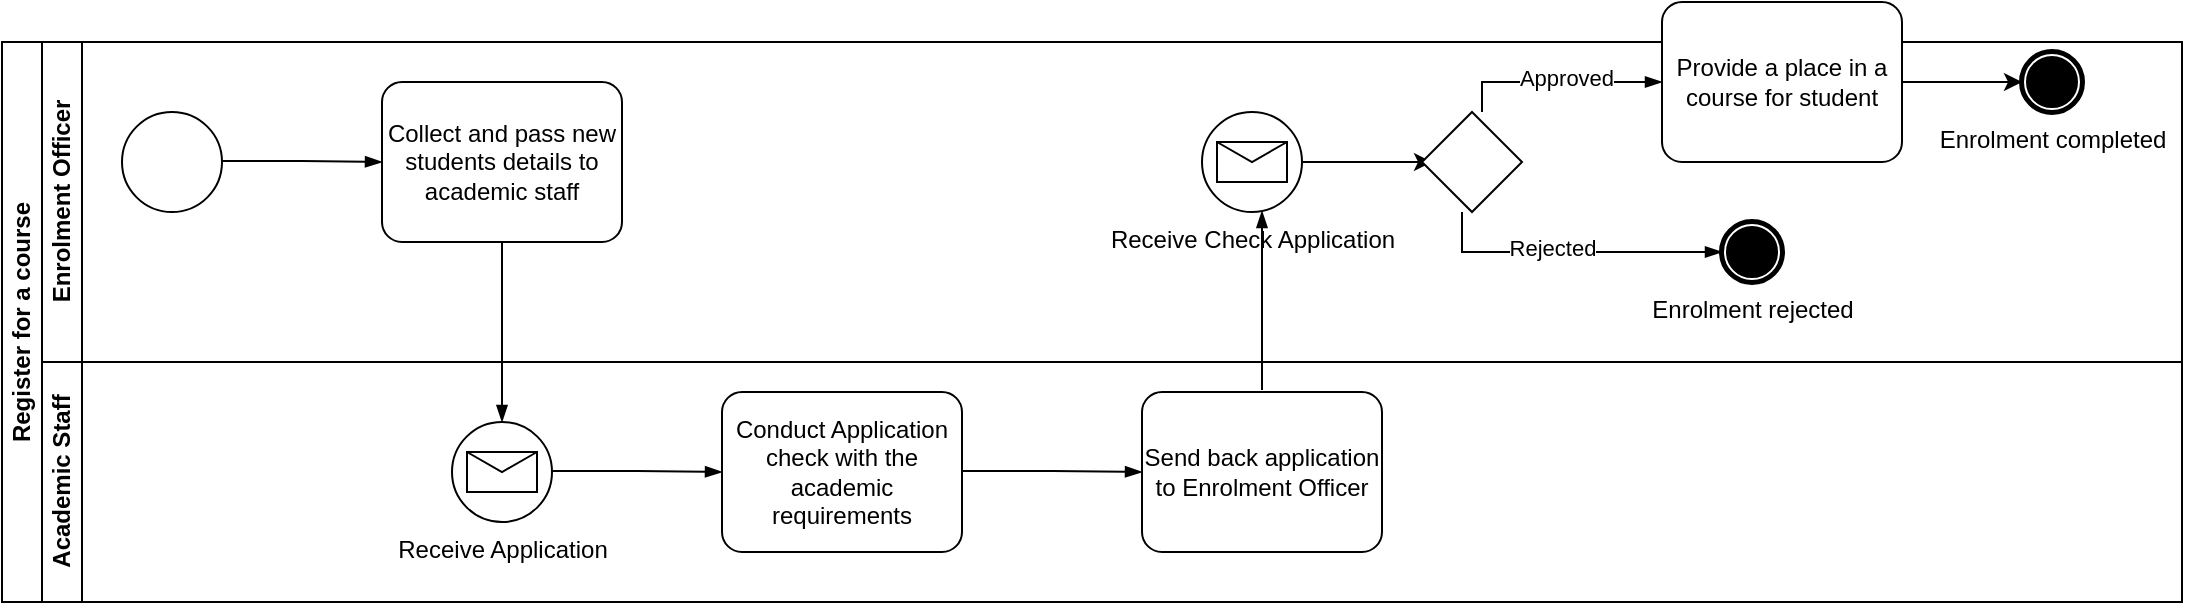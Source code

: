 <mxfile version="21.6.9" type="github">
  <diagram name="Page-1" id="b5bypEWdIg5N2UXeK1TV">
    <mxGraphModel dx="1194" dy="677" grid="1" gridSize="10" guides="1" tooltips="1" connect="1" arrows="1" fold="1" page="1" pageScale="1" pageWidth="850" pageHeight="1100" math="0" shadow="0">
      <root>
        <mxCell id="0" />
        <mxCell id="1" parent="0" />
        <mxCell id="RPeobRCzieZq8TfucSVp-2" value="Register for a course" style="swimlane;html=1;childLayout=stackLayout;resizeParent=1;resizeParentMax=0;horizontal=0;startSize=20;horizontalStack=0;whiteSpace=wrap;" vertex="1" parent="1">
          <mxGeometry x="30" y="240" width="1090" height="280" as="geometry" />
        </mxCell>
        <mxCell id="RPeobRCzieZq8TfucSVp-4" value="Enrolment Officer" style="swimlane;html=1;startSize=20;horizontal=0;" vertex="1" parent="RPeobRCzieZq8TfucSVp-2">
          <mxGeometry x="20" width="1070" height="160" as="geometry" />
        </mxCell>
        <mxCell id="RPeobRCzieZq8TfucSVp-6" value="" style="points=[[0.145,0.145,0],[0.5,0,0],[0.855,0.145,0],[1,0.5,0],[0.855,0.855,0],[0.5,1,0],[0.145,0.855,0],[0,0.5,0]];shape=mxgraph.bpmn.event;html=1;verticalLabelPosition=bottom;labelBackgroundColor=#ffffff;verticalAlign=top;align=center;perimeter=ellipsePerimeter;outlineConnect=0;aspect=fixed;outline=standard;symbol=general;" vertex="1" parent="RPeobRCzieZq8TfucSVp-4">
          <mxGeometry x="40" y="35" width="50" height="50" as="geometry" />
        </mxCell>
        <mxCell id="UXSdumOc7-JlpuawuSYa-10" value="Collect and pass new students details to academic staff" style="points=[[0.25,0,0],[0.5,0,0],[0.75,0,0],[1,0.25,0],[1,0.5,0],[1,0.75,0],[0.75,1,0],[0.5,1,0],[0.25,1,0],[0,0.75,0],[0,0.5,0],[0,0.25,0]];shape=mxgraph.bpmn.task;whiteSpace=wrap;rectStyle=rounded;size=10;html=1;container=1;expand=0;collapsible=0;taskMarker=abstract;" parent="RPeobRCzieZq8TfucSVp-4" vertex="1">
          <mxGeometry x="170" y="20" width="120" height="80" as="geometry" />
        </mxCell>
        <mxCell id="RPeobRCzieZq8TfucSVp-7" value="" style="edgeStyle=elbowEdgeStyle;fontSize=12;html=1;endArrow=blockThin;endFill=1;rounded=0;entryX=0.5;entryY=0;entryDx=0;entryDy=0;entryPerimeter=0;" edge="1" parent="UXSdumOc7-JlpuawuSYa-10" target="RPeobRCzieZq8TfucSVp-9">
          <mxGeometry width="160" relative="1" as="geometry">
            <mxPoint x="60" y="80" as="sourcePoint" />
            <mxPoint x="60" y="130" as="targetPoint" />
          </mxGeometry>
        </mxCell>
        <mxCell id="UXSdumOc7-JlpuawuSYa-11" value="" style="edgeStyle=elbowEdgeStyle;fontSize=12;html=1;endArrow=blockThin;endFill=1;rounded=0;" parent="RPeobRCzieZq8TfucSVp-4" edge="1">
          <mxGeometry width="160" relative="1" as="geometry">
            <mxPoint x="90" y="59.5" as="sourcePoint" />
            <mxPoint x="170" y="60" as="targetPoint" />
          </mxGeometry>
        </mxCell>
        <mxCell id="RPeobRCzieZq8TfucSVp-26" value="" style="edgeStyle=orthogonalEdgeStyle;rounded=0;orthogonalLoop=1;jettySize=auto;html=1;" edge="1" parent="RPeobRCzieZq8TfucSVp-4" source="RPeobRCzieZq8TfucSVp-16">
          <mxGeometry relative="1" as="geometry">
            <mxPoint x="695" y="60" as="targetPoint" />
          </mxGeometry>
        </mxCell>
        <mxCell id="RPeobRCzieZq8TfucSVp-16" value="Receive Check Application" style="points=[[0.145,0.145,0],[0.5,0,0],[0.855,0.145,0],[1,0.5,0],[0.855,0.855,0],[0.5,1,0],[0.145,0.855,0],[0,0.5,0]];shape=mxgraph.bpmn.event;html=1;verticalLabelPosition=bottom;labelBackgroundColor=#ffffff;verticalAlign=top;align=center;perimeter=ellipsePerimeter;outlineConnect=0;aspect=fixed;outline=standard;symbol=message;" vertex="1" parent="RPeobRCzieZq8TfucSVp-4">
          <mxGeometry x="580" y="35" width="50" height="50" as="geometry" />
        </mxCell>
        <mxCell id="RPeobRCzieZq8TfucSVp-29" value="" style="points=[[0.25,0.25,0],[0.5,0,0],[0.75,0.25,0],[1,0.5,0],[0.75,0.75,0],[0.5,1,0],[0.25,0.75,0],[0,0.5,0]];shape=mxgraph.bpmn.gateway2;html=1;verticalLabelPosition=bottom;labelBackgroundColor=#ffffff;verticalAlign=top;align=center;perimeter=rhombusPerimeter;outlineConnect=0;outline=none;symbol=none;" vertex="1" parent="RPeobRCzieZq8TfucSVp-4">
          <mxGeometry x="690" y="35" width="50" height="50" as="geometry" />
        </mxCell>
        <mxCell id="RPeobRCzieZq8TfucSVp-47" value="" style="edgeStyle=elbowEdgeStyle;fontSize=12;html=1;endArrow=blockThin;endFill=1;rounded=0;entryX=0;entryY=0.5;entryDx=0;entryDy=0;entryPerimeter=0;" edge="1" parent="RPeobRCzieZq8TfucSVp-4" target="RPeobRCzieZq8TfucSVp-45">
          <mxGeometry width="160" relative="1" as="geometry">
            <mxPoint x="710" y="85" as="sourcePoint" />
            <mxPoint x="870" y="85" as="targetPoint" />
            <Array as="points">
              <mxPoint x="710" y="150" />
            </Array>
          </mxGeometry>
        </mxCell>
        <mxCell id="RPeobRCzieZq8TfucSVp-48" value="Rejected" style="edgeLabel;html=1;align=center;verticalAlign=middle;resizable=0;points=[];" vertex="1" connectable="0" parent="RPeobRCzieZq8TfucSVp-47">
          <mxGeometry x="-0.131" y="2" relative="1" as="geometry">
            <mxPoint as="offset" />
          </mxGeometry>
        </mxCell>
        <mxCell id="RPeobRCzieZq8TfucSVp-45" value="Enrolment rejected" style="points=[[0.145,0.145,0],[0.5,0,0],[0.855,0.145,0],[1,0.5,0],[0.855,0.855,0],[0.5,1,0],[0.145,0.855,0],[0,0.5,0]];shape=mxgraph.bpmn.event;html=1;verticalLabelPosition=bottom;labelBackgroundColor=#ffffff;verticalAlign=top;align=center;perimeter=ellipsePerimeter;outlineConnect=0;aspect=fixed;outline=end;symbol=terminate;" vertex="1" parent="RPeobRCzieZq8TfucSVp-4">
          <mxGeometry x="840" y="90" width="30" height="30" as="geometry" />
        </mxCell>
        <mxCell id="RPeobRCzieZq8TfucSVp-34" value="Provide a place in a course for student" style="points=[[0.25,0,0],[0.5,0,0],[0.75,0,0],[1,0.25,0],[1,0.5,0],[1,0.75,0],[0.75,1,0],[0.5,1,0],[0.25,1,0],[0,0.75,0],[0,0.5,0],[0,0.25,0]];shape=mxgraph.bpmn.task;whiteSpace=wrap;rectStyle=rounded;size=10;html=1;container=1;expand=0;collapsible=0;taskMarker=abstract;" vertex="1" parent="RPeobRCzieZq8TfucSVp-4">
          <mxGeometry x="810" y="-20" width="120" height="80" as="geometry" />
        </mxCell>
        <mxCell id="B-25Mlx8t_M4s21qtkhv-8" value="Enrolment completed" style="points=[[0.145,0.145,0],[0.5,0,0],[0.855,0.145,0],[1,0.5,0],[0.855,0.855,0],[0.5,1,0],[0.145,0.855,0],[0,0.5,0]];shape=mxgraph.bpmn.event;html=1;verticalLabelPosition=bottom;labelBackgroundColor=#ffffff;verticalAlign=top;align=center;perimeter=ellipsePerimeter;outlineConnect=0;aspect=fixed;outline=end;symbol=terminate;" parent="RPeobRCzieZq8TfucSVp-4" vertex="1">
          <mxGeometry x="990" y="5" width="30" height="30" as="geometry" />
        </mxCell>
        <mxCell id="RPeobRCzieZq8TfucSVp-36" value="" style="edgeStyle=orthogonalEdgeStyle;rounded=0;orthogonalLoop=1;jettySize=auto;html=1;" edge="1" parent="RPeobRCzieZq8TfucSVp-4" source="RPeobRCzieZq8TfucSVp-34" target="B-25Mlx8t_M4s21qtkhv-8">
          <mxGeometry relative="1" as="geometry" />
        </mxCell>
        <mxCell id="RPeobRCzieZq8TfucSVp-5" value="Academic Staff" style="swimlane;html=1;startSize=20;horizontal=0;" vertex="1" parent="RPeobRCzieZq8TfucSVp-2">
          <mxGeometry x="20" y="160" width="1070" height="120" as="geometry" />
        </mxCell>
        <mxCell id="RPeobRCzieZq8TfucSVp-9" value="Receive Application" style="points=[[0.145,0.145,0],[0.5,0,0],[0.855,0.145,0],[1,0.5,0],[0.855,0.855,0],[0.5,1,0],[0.145,0.855,0],[0,0.5,0]];shape=mxgraph.bpmn.event;html=1;verticalLabelPosition=bottom;labelBackgroundColor=#ffffff;verticalAlign=top;align=center;perimeter=ellipsePerimeter;outlineConnect=0;aspect=fixed;outline=standard;symbol=message;" vertex="1" parent="RPeobRCzieZq8TfucSVp-5">
          <mxGeometry x="205" y="30" width="50" height="50" as="geometry" />
        </mxCell>
        <mxCell id="RPeobRCzieZq8TfucSVp-10" value="" style="edgeStyle=elbowEdgeStyle;fontSize=12;html=1;endArrow=blockThin;endFill=1;rounded=0;entryX=0;entryY=0.5;entryDx=0;entryDy=0;entryPerimeter=0;" edge="1" parent="RPeobRCzieZq8TfucSVp-5" target="RPeobRCzieZq8TfucSVp-11">
          <mxGeometry width="160" relative="1" as="geometry">
            <mxPoint x="255" y="54.5" as="sourcePoint" />
            <mxPoint x="335" y="55" as="targetPoint" />
          </mxGeometry>
        </mxCell>
        <mxCell id="RPeobRCzieZq8TfucSVp-11" value="Conduct Application check with the academic requirements" style="points=[[0.25,0,0],[0.5,0,0],[0.75,0,0],[1,0.25,0],[1,0.5,0],[1,0.75,0],[0.75,1,0],[0.5,1,0],[0.25,1,0],[0,0.75,0],[0,0.5,0],[0,0.25,0]];shape=mxgraph.bpmn.task;whiteSpace=wrap;rectStyle=rounded;size=10;html=1;container=1;expand=0;collapsible=0;taskMarker=abstract;" vertex="1" parent="RPeobRCzieZq8TfucSVp-5">
          <mxGeometry x="340" y="15" width="120" height="80" as="geometry" />
        </mxCell>
        <mxCell id="RPeobRCzieZq8TfucSVp-13" value="" style="edgeStyle=elbowEdgeStyle;fontSize=12;html=1;endArrow=blockThin;endFill=1;rounded=0;entryX=0;entryY=0.5;entryDx=0;entryDy=0;entryPerimeter=0;" edge="1" parent="RPeobRCzieZq8TfucSVp-5" target="RPeobRCzieZq8TfucSVp-14">
          <mxGeometry width="160" relative="1" as="geometry">
            <mxPoint x="460" y="54.5" as="sourcePoint" />
            <mxPoint x="545" y="55" as="targetPoint" />
          </mxGeometry>
        </mxCell>
        <mxCell id="RPeobRCzieZq8TfucSVp-14" value="Send back application to Enrolment Officer" style="points=[[0.25,0,0],[0.5,0,0],[0.75,0,0],[1,0.25,0],[1,0.5,0],[1,0.75,0],[0.75,1,0],[0.5,1,0],[0.25,1,0],[0,0.75,0],[0,0.5,0],[0,0.25,0]];shape=mxgraph.bpmn.task;whiteSpace=wrap;rectStyle=rounded;size=10;html=1;container=1;expand=0;collapsible=0;taskMarker=abstract;" vertex="1" parent="RPeobRCzieZq8TfucSVp-5">
          <mxGeometry x="550" y="15" width="120" height="80" as="geometry" />
        </mxCell>
        <mxCell id="RPeobRCzieZq8TfucSVp-17" value="" style="edgeStyle=elbowEdgeStyle;fontSize=12;html=1;endArrow=blockThin;endFill=1;rounded=0;" edge="1" parent="RPeobRCzieZq8TfucSVp-5" target="RPeobRCzieZq8TfucSVp-16">
          <mxGeometry width="160" relative="1" as="geometry">
            <mxPoint x="610" y="14" as="sourcePoint" />
            <mxPoint x="770" y="14" as="targetPoint" />
          </mxGeometry>
        </mxCell>
        <mxCell id="RPeobRCzieZq8TfucSVp-32" value="" style="edgeStyle=elbowEdgeStyle;fontSize=12;html=1;endArrow=blockThin;endFill=1;rounded=0;entryX=0;entryY=0.5;entryDx=0;entryDy=0;entryPerimeter=0;" edge="1" parent="1" target="RPeobRCzieZq8TfucSVp-34">
          <mxGeometry width="160" relative="1" as="geometry">
            <mxPoint x="770" y="275" as="sourcePoint" />
            <mxPoint x="860" y="220" as="targetPoint" />
            <Array as="points">
              <mxPoint x="770" y="250" />
            </Array>
          </mxGeometry>
        </mxCell>
        <mxCell id="RPeobRCzieZq8TfucSVp-33" value="Approved" style="edgeLabel;html=1;align=center;verticalAlign=middle;resizable=0;points=[];" vertex="1" connectable="0" parent="RPeobRCzieZq8TfucSVp-32">
          <mxGeometry x="0.076" y="2" relative="1" as="geometry">
            <mxPoint as="offset" />
          </mxGeometry>
        </mxCell>
      </root>
    </mxGraphModel>
  </diagram>
</mxfile>
